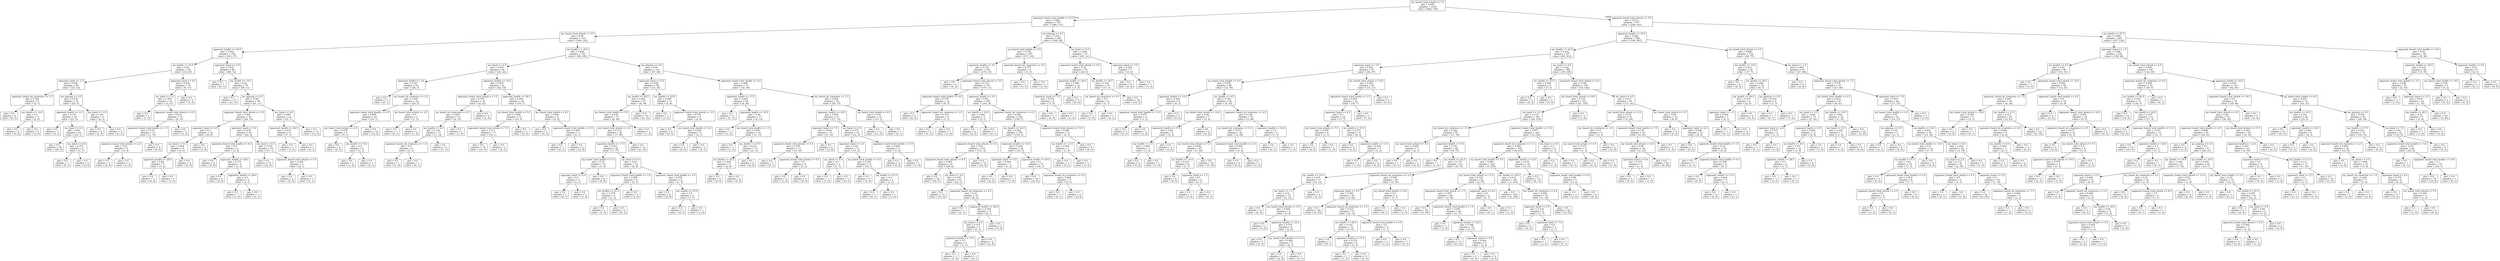 digraph Tree {
node [shape=box] ;
0 [label="my_board_total_attack <= 3.5\ngini = 0.495\nsamples = 1434\nvalue = [642, 792]"] ;
1 [label="opponent_board_total_health <= 6.5\ngini = 0.426\nsamples = 557\nvalue = [386, 171]"] ;
0 -> 1 [labeldistance=2.5, labelangle=45, headlabel="True"] ;
2 [label="my_board_total_attack <= 0.5\ngini = 0.49\nsamples = 333\nvalue = [190, 143]"] ;
1 -> 2 ;
3 [label="opponent_health <= 20.5\ngini = 0.392\nsamples = 138\nvalue = [101, 37]"] ;
2 -> 3 ;
4 [label="my_health <= 23.5\ngini = 0.49\nsamples = 58\nvalue = [33, 25]"] ;
3 -> 4 ;
5 [label="opponent_hand <= 1.5\ngini = 0.426\nsamples = 39\nvalue = [27, 12]"] ;
4 -> 5 ;
6 [label="opponent_board_nb_creatures <= 1.5\ngini = 0.346\nsamples = 9\nvalue = [2, 7]"] ;
5 -> 6 ;
7 [label="gini = 0.0\nsamples = 5\nvalue = [0, 5]"] ;
6 -> 7 ;
8 [label="my_health <= 14.0\ngini = 0.5\nsamples = 4\nvalue = [2, 2]"] ;
6 -> 8 ;
9 [label="gini = 0.0\nsamples = 2\nvalue = [0, 2]"] ;
8 -> 9 ;
10 [label="gini = 0.0\nsamples = 2\nvalue = [2, 0]"] ;
8 -> 10 ;
11 [label="me_playing <= 0.5\ngini = 0.278\nsamples = 30\nvalue = [25, 5]"] ;
5 -> 11 ;
12 [label="opponent_health <= 2.5\ngini = 0.147\nsamples = 25\nvalue = [23, 2]"] ;
11 -> 12 ;
13 [label="gini = 0.0\nsamples = 1\nvalue = [0, 1]"] ;
12 -> 13 ;
14 [label="my_hand <= 4.5\ngini = 0.08\nsamples = 24\nvalue = [23, 1]"] ;
12 -> 14 ;
15 [label="gini = 0.0\nsamples = 20\nvalue = [20, 0]"] ;
14 -> 15 ;
16 [label="my_hand <= 6.0\ngini = 0.375\nsamples = 4\nvalue = [3, 1]"] ;
14 -> 16 ;
17 [label="gini = 0.0\nsamples = 1\nvalue = [0, 1]"] ;
16 -> 17 ;
18 [label="gini = 0.0\nsamples = 3\nvalue = [3, 0]"] ;
16 -> 18 ;
19 [label="my_hand <= 3.5\ngini = 0.48\nsamples = 5\nvalue = [2, 3]"] ;
11 -> 19 ;
20 [label="gini = 0.0\nsamples = 2\nvalue = [2, 0]"] ;
19 -> 20 ;
21 [label="gini = 0.0\nsamples = 3\nvalue = [0, 3]"] ;
19 -> 21 ;
22 [label="opponent_hand <= 6.5\ngini = 0.432\nsamples = 19\nvalue = [6, 13]"] ;
4 -> 22 ;
23 [label="my_hand <= 1.0\ngini = 0.305\nsamples = 16\nvalue = [3, 13]"] ;
22 -> 23 ;
24 [label="gini = 0.0\nsamples = 1\nvalue = [1, 0]"] ;
23 -> 24 ;
25 [label="opponent_board_total_attack <= 8.5\ngini = 0.231\nsamples = 15\nvalue = [2, 13]"] ;
23 -> 25 ;
26 [label="opponent_board_total_health <= 1.5\ngini = 0.133\nsamples = 14\nvalue = [1, 13]"] ;
25 -> 26 ;
27 [label="opponent_board_total_attack <= 2.5\ngini = 0.32\nsamples = 5\nvalue = [1, 4]"] ;
26 -> 27 ;
28 [label="gini = 0.0\nsamples = 4\nvalue = [0, 4]"] ;
27 -> 28 ;
29 [label="gini = 0.0\nsamples = 1\nvalue = [1, 0]"] ;
27 -> 29 ;
30 [label="gini = 0.0\nsamples = 9\nvalue = [0, 9]"] ;
26 -> 30 ;
31 [label="gini = 0.0\nsamples = 1\nvalue = [1, 0]"] ;
25 -> 31 ;
32 [label="gini = 0.0\nsamples = 3\nvalue = [3, 0]"] ;
22 -> 32 ;
33 [label="opponent_hand <= 0.5\ngini = 0.255\nsamples = 80\nvalue = [68, 12]"] ;
3 -> 33 ;
34 [label="gini = 0.0\nsamples = 1\nvalue = [0, 1]"] ;
33 -> 34 ;
35 [label="my_health <= 14.5\ngini = 0.24\nsamples = 79\nvalue = [68, 11]"] ;
33 -> 35 ;
36 [label="gini = 0.0\nsamples = 21\nvalue = [21, 0]"] ;
35 -> 36 ;
37 [label="me_playing <= 0.5\ngini = 0.307\nsamples = 58\nvalue = [47, 11]"] ;
35 -> 37 ;
38 [label="opponent_board_total_attack <= 3.5\ngini = 0.401\nsamples = 36\nvalue = [26, 10]"] ;
37 -> 38 ;
39 [label="opponent_hand <= 6.5\ngini = 0.5\nsamples = 12\nvalue = [6, 6]"] ;
38 -> 39 ;
40 [label="my_hand <= 5.5\ngini = 0.444\nsamples = 9\nvalue = [3, 6]"] ;
39 -> 40 ;
41 [label="opponent_health <= 26.0\ngini = 0.48\nsamples = 5\nvalue = [3, 2]"] ;
40 -> 41 ;
42 [label="gini = 0.0\nsamples = 2\nvalue = [0, 2]"] ;
41 -> 42 ;
43 [label="gini = 0.0\nsamples = 3\nvalue = [3, 0]"] ;
41 -> 43 ;
44 [label="gini = 0.0\nsamples = 4\nvalue = [0, 4]"] ;
40 -> 44 ;
45 [label="gini = 0.0\nsamples = 3\nvalue = [3, 0]"] ;
39 -> 45 ;
46 [label="opponent_hand <= 3.0\ngini = 0.278\nsamples = 24\nvalue = [20, 4]"] ;
38 -> 46 ;
47 [label="opponent_board_total_health <= 4.0\ngini = 0.5\nsamples = 6\nvalue = [3, 3]"] ;
46 -> 47 ;
48 [label="gini = 0.0\nsamples = 2\nvalue = [2, 0]"] ;
47 -> 48 ;
49 [label="opponent_health <= 26.5\ngini = 0.375\nsamples = 4\nvalue = [1, 3]"] ;
47 -> 49 ;
50 [label="gini = 0.0\nsamples = 2\nvalue = [0, 2]"] ;
49 -> 50 ;
51 [label="opponent_health <= 28.0\ngini = 0.5\nsamples = 2\nvalue = [1, 1]"] ;
49 -> 51 ;
52 [label="gini = 0.0\nsamples = 1\nvalue = [1, 0]"] ;
51 -> 52 ;
53 [label="gini = 0.0\nsamples = 1\nvalue = [0, 1]"] ;
51 -> 53 ;
54 [label="my_hand <= 6.5\ngini = 0.105\nsamples = 18\nvalue = [17, 1]"] ;
46 -> 54 ;
55 [label="gini = 0.0\nsamples = 15\nvalue = [15, 0]"] ;
54 -> 55 ;
56 [label="opponent_board_total_attack <= 6.5\ngini = 0.444\nsamples = 3\nvalue = [2, 1]"] ;
54 -> 56 ;
57 [label="gini = 0.0\nsamples = 2\nvalue = [2, 0]"] ;
56 -> 57 ;
58 [label="gini = 0.0\nsamples = 1\nvalue = [0, 1]"] ;
56 -> 58 ;
59 [label="my_hand <= 4.5\ngini = 0.087\nsamples = 22\nvalue = [21, 1]"] ;
37 -> 59 ;
60 [label="opponent_health <= 28.5\ngini = 0.219\nsamples = 8\nvalue = [7, 1]"] ;
59 -> 60 ;
61 [label="gini = 0.0\nsamples = 7\nvalue = [7, 0]"] ;
60 -> 61 ;
62 [label="gini = 0.0\nsamples = 1\nvalue = [0, 1]"] ;
60 -> 62 ;
63 [label="gini = 0.0\nsamples = 14\nvalue = [14, 0]"] ;
59 -> 63 ;
64 [label="my_health <= 18.5\ngini = 0.496\nsamples = 195\nvalue = [89, 106]"] ;
2 -> 64 ;
65 [label="my_hand <= 2.5\ngini = 0.451\nsamples = 64\nvalue = [42, 22]"] ;
64 -> 65 ;
66 [label="opponent_health <= 2.0\ngini = 0.227\nsamples = 23\nvalue = [20, 3]"] ;
65 -> 66 ;
67 [label="gini = 0.0\nsamples = 1\nvalue = [0, 1]"] ;
66 -> 67 ;
68 [label="my_board_nb_creatures <= 2.5\ngini = 0.165\nsamples = 22\nvalue = [20, 2]"] ;
66 -> 68 ;
69 [label="opponent_board_total_health <= 0.5\ngini = 0.095\nsamples = 20\nvalue = [19, 1]"] ;
68 -> 69 ;
70 [label="my_board_total_attack <= 2.5\ngini = 0.278\nsamples = 6\nvalue = [5, 1]"] ;
69 -> 70 ;
71 [label="gini = 0.0\nsamples = 4\nvalue = [4, 0]"] ;
70 -> 71 ;
72 [label="my_health <= 10.0\ngini = 0.5\nsamples = 2\nvalue = [1, 1]"] ;
70 -> 72 ;
73 [label="gini = 0.0\nsamples = 1\nvalue = [1, 0]"] ;
72 -> 73 ;
74 [label="gini = 0.0\nsamples = 1\nvalue = [0, 1]"] ;
72 -> 74 ;
75 [label="gini = 0.0\nsamples = 14\nvalue = [14, 0]"] ;
69 -> 75 ;
76 [label="my_board_total_attack <= 2.5\ngini = 0.5\nsamples = 2\nvalue = [1, 1]"] ;
68 -> 76 ;
77 [label="gini = 0.0\nsamples = 1\nvalue = [0, 1]"] ;
76 -> 77 ;
78 [label="gini = 0.0\nsamples = 1\nvalue = [1, 0]"] ;
76 -> 78 ;
79 [label="opponent_health <= 19.5\ngini = 0.497\nsamples = 41\nvalue = [22, 19]"] ;
65 -> 79 ;
80 [label="opponent_board_total_attack <= 5.5\ngini = 0.375\nsamples = 16\nvalue = [4, 12]"] ;
79 -> 80 ;
81 [label="my_board_nb_creatures <= 2.5\ngini = 0.245\nsamples = 14\nvalue = [2, 12]"] ;
80 -> 81 ;
82 [label="my_health <= 8.0\ngini = 0.142\nsamples = 13\nvalue = [1, 12]"] ;
81 -> 82 ;
83 [label="opponent_board_nb_creatures <= 1.0\ngini = 0.5\nsamples = 2\nvalue = [1, 1]"] ;
82 -> 83 ;
84 [label="gini = 0.0\nsamples = 1\nvalue = [1, 0]"] ;
83 -> 84 ;
85 [label="gini = 0.0\nsamples = 1\nvalue = [0, 1]"] ;
83 -> 85 ;
86 [label="gini = 0.0\nsamples = 11\nvalue = [0, 11]"] ;
82 -> 86 ;
87 [label="gini = 0.0\nsamples = 1\nvalue = [1, 0]"] ;
81 -> 87 ;
88 [label="gini = 0.0\nsamples = 2\nvalue = [2, 0]"] ;
80 -> 88 ;
89 [label="opponent_health <= 28.5\ngini = 0.403\nsamples = 25\nvalue = [18, 7]"] ;
79 -> 89 ;
90 [label="my_board_total_health <= 5.5\ngini = 0.266\nsamples = 19\nvalue = [16, 3]"] ;
89 -> 90 ;
91 [label="opponent_board_total_attack <= 7.5\ngini = 0.111\nsamples = 17\nvalue = [16, 1]"] ;
90 -> 91 ;
92 [label="gini = 0.0\nsamples = 16\nvalue = [16, 0]"] ;
91 -> 92 ;
93 [label="gini = 0.0\nsamples = 1\nvalue = [0, 1]"] ;
91 -> 93 ;
94 [label="gini = 0.0\nsamples = 2\nvalue = [0, 2]"] ;
90 -> 94 ;
95 [label="my_board_total_health <= 2.5\ngini = 0.444\nsamples = 6\nvalue = [2, 4]"] ;
89 -> 95 ;
96 [label="gini = 0.0\nsamples = 3\nvalue = [0, 3]"] ;
95 -> 96 ;
97 [label="opponent_board_total_health <= 0.5\ngini = 0.444\nsamples = 3\nvalue = [2, 1]"] ;
95 -> 97 ;
98 [label="gini = 0.0\nsamples = 1\nvalue = [0, 1]"] ;
97 -> 98 ;
99 [label="gini = 0.0\nsamples = 2\nvalue = [2, 0]"] ;
97 -> 99 ;
100 [label="me_playing <= 0.5\ngini = 0.46\nsamples = 131\nvalue = [47, 84]"] ;
64 -> 100 ;
101 [label="opponent_hand <= 5.5\ngini = 0.348\nsamples = 58\nvalue = [13, 45]"] ;
100 -> 101 ;
102 [label="my_health <= 28.5\ngini = 0.282\nsamples = 47\nvalue = [8, 39]"] ;
101 -> 102 ;
103 [label="my_board_total_health <= 5.5\ngini = 0.339\nsamples = 37\nvalue = [8, 29]"] ;
102 -> 103 ;
104 [label="my_board_total_attack <= 2.5\ngini = 0.313\nsamples = 36\nvalue = [7, 29]"] ;
103 -> 104 ;
105 [label="opponent_health <= 17.5\ngini = 0.413\nsamples = 24\nvalue = [7, 17]"] ;
104 -> 105 ;
106 [label="my_board_total_health <= 1.5\ngini = 0.18\nsamples = 10\nvalue = [1, 9]"] ;
105 -> 106 ;
107 [label="opponent_hand <= 3.0\ngini = 0.5\nsamples = 2\nvalue = [1, 1]"] ;
106 -> 107 ;
108 [label="gini = 0.0\nsamples = 1\nvalue = [0, 1]"] ;
107 -> 108 ;
109 [label="gini = 0.0\nsamples = 1\nvalue = [1, 0]"] ;
107 -> 109 ;
110 [label="gini = 0.0\nsamples = 8\nvalue = [0, 8]"] ;
106 -> 110 ;
111 [label="my_hand <= 4.5\ngini = 0.49\nsamples = 14\nvalue = [6, 8]"] ;
105 -> 111 ;
112 [label="opponent_board_total_health <= 1.0\ngini = 0.469\nsamples = 8\nvalue = [5, 3]"] ;
111 -> 112 ;
113 [label="my_health <= 21.0\ngini = 0.375\nsamples = 4\nvalue = [1, 3]"] ;
112 -> 113 ;
114 [label="gini = 0.0\nsamples = 1\nvalue = [1, 0]"] ;
113 -> 114 ;
115 [label="gini = 0.0\nsamples = 3\nvalue = [0, 3]"] ;
113 -> 115 ;
116 [label="gini = 0.0\nsamples = 4\nvalue = [4, 0]"] ;
112 -> 116 ;
117 [label="opponent_board_total_health <= 3.5\ngini = 0.278\nsamples = 6\nvalue = [1, 5]"] ;
111 -> 117 ;
118 [label="gini = 0.0\nsamples = 4\nvalue = [0, 4]"] ;
117 -> 118 ;
119 [label="my_health <= 27.0\ngini = 0.5\nsamples = 2\nvalue = [1, 1]"] ;
117 -> 119 ;
120 [label="gini = 0.0\nsamples = 1\nvalue = [0, 1]"] ;
119 -> 120 ;
121 [label="gini = 0.0\nsamples = 1\nvalue = [1, 0]"] ;
119 -> 121 ;
122 [label="gini = 0.0\nsamples = 12\nvalue = [0, 12]"] ;
104 -> 122 ;
123 [label="gini = 0.0\nsamples = 1\nvalue = [1, 0]"] ;
103 -> 123 ;
124 [label="gini = 0.0\nsamples = 10\nvalue = [0, 10]"] ;
102 -> 124 ;
125 [label="my_health <= 25.0\ngini = 0.496\nsamples = 11\nvalue = [5, 6]"] ;
101 -> 125 ;
126 [label="gini = 0.0\nsamples = 3\nvalue = [3, 0]"] ;
125 -> 126 ;
127 [label="opponent_board_total_attack <= 3.5\ngini = 0.375\nsamples = 8\nvalue = [2, 6]"] ;
125 -> 127 ;
128 [label="gini = 0.0\nsamples = 5\nvalue = [0, 5]"] ;
127 -> 128 ;
129 [label="my_board_total_health <= 4.0\ngini = 0.444\nsamples = 3\nvalue = [2, 1]"] ;
127 -> 129 ;
130 [label="gini = 0.0\nsamples = 2\nvalue = [2, 0]"] ;
129 -> 130 ;
131 [label="gini = 0.0\nsamples = 1\nvalue = [0, 1]"] ;
129 -> 131 ;
132 [label="opponent_board_total_health <= 0.5\ngini = 0.498\nsamples = 73\nvalue = [34, 39]"] ;
100 -> 132 ;
133 [label="opponent_health <= 17.5\ngini = 0.245\nsamples = 28\nvalue = [4, 24]"] ;
132 -> 133 ;
134 [label="gini = 0.0\nsamples = 11\nvalue = [0, 11]"] ;
133 -> 134 ;
135 [label="opponent_health <= 18.5\ngini = 0.36\nsamples = 17\nvalue = [4, 13]"] ;
133 -> 135 ;
136 [label="gini = 0.0\nsamples = 1\nvalue = [1, 0]"] ;
135 -> 136 ;
137 [label="my_board_total_health <= 1.5\ngini = 0.305\nsamples = 16\nvalue = [3, 13]"] ;
135 -> 137 ;
138 [label="gini = 0.0\nsamples = 1\nvalue = [1, 0]"] ;
137 -> 138 ;
139 [label="my_health <= 27.5\ngini = 0.231\nsamples = 15\nvalue = [2, 13]"] ;
137 -> 139 ;
140 [label="my_health <= 25.5\ngini = 0.444\nsamples = 6\nvalue = [2, 4]"] ;
139 -> 140 ;
141 [label="gini = 0.0\nsamples = 4\nvalue = [0, 4]"] ;
140 -> 141 ;
142 [label="gini = 0.0\nsamples = 2\nvalue = [2, 0]"] ;
140 -> 142 ;
143 [label="gini = 0.0\nsamples = 9\nvalue = [0, 9]"] ;
139 -> 143 ;
144 [label="my_board_nb_creatures <= 1.5\ngini = 0.444\nsamples = 45\nvalue = [30, 15]"] ;
132 -> 144 ;
145 [label="opponent_health <= 22.5\ngini = 0.495\nsamples = 31\nvalue = [17, 14]"] ;
144 -> 145 ;
146 [label="opponent_hand <= 7.5\ngini = 0.444\nsamples = 15\nvalue = [5, 10]"] ;
145 -> 146 ;
147 [label="opponent_board_total_attack <= 5.5\ngini = 0.355\nsamples = 13\nvalue = [3, 10]"] ;
146 -> 147 ;
148 [label="gini = 0.0\nsamples = 7\nvalue = [0, 7]"] ;
147 -> 148 ;
149 [label="opponent_board_total_attack <= 6.5\ngini = 0.5\nsamples = 6\nvalue = [3, 3]"] ;
147 -> 149 ;
150 [label="gini = 0.0\nsamples = 3\nvalue = [3, 0]"] ;
149 -> 150 ;
151 [label="gini = 0.0\nsamples = 3\nvalue = [0, 3]"] ;
149 -> 151 ;
152 [label="gini = 0.0\nsamples = 2\nvalue = [2, 0]"] ;
146 -> 152 ;
153 [label="my_hand <= 6.5\ngini = 0.375\nsamples = 16\nvalue = [12, 4]"] ;
145 -> 153 ;
154 [label="opponent_hand <= 2.5\ngini = 0.26\nsamples = 13\nvalue = [11, 2]"] ;
153 -> 154 ;
155 [label="my_hand <= 4.0\ngini = 0.5\nsamples = 2\nvalue = [1, 1]"] ;
154 -> 155 ;
156 [label="gini = 0.0\nsamples = 1\nvalue = [1, 0]"] ;
155 -> 156 ;
157 [label="gini = 0.0\nsamples = 1\nvalue = [0, 1]"] ;
155 -> 157 ;
158 [label="my_board_total_health <= 4.5\ngini = 0.165\nsamples = 11\nvalue = [10, 1]"] ;
154 -> 158 ;
159 [label="gini = 0.0\nsamples = 9\nvalue = [9, 0]"] ;
158 -> 159 ;
160 [label="my_health <= 27.0\ngini = 0.5\nsamples = 2\nvalue = [1, 1]"] ;
158 -> 160 ;
161 [label="gini = 0.0\nsamples = 1\nvalue = [0, 1]"] ;
160 -> 161 ;
162 [label="gini = 0.0\nsamples = 1\nvalue = [1, 0]"] ;
160 -> 162 ;
163 [label="opponent_board_total_health <= 5.0\ngini = 0.444\nsamples = 3\nvalue = [1, 2]"] ;
153 -> 163 ;
164 [label="gini = 0.0\nsamples = 2\nvalue = [0, 2]"] ;
163 -> 164 ;
165 [label="gini = 0.0\nsamples = 1\nvalue = [1, 0]"] ;
163 -> 165 ;
166 [label="my_board_total_health <= 6.5\ngini = 0.133\nsamples = 14\nvalue = [13, 1]"] ;
144 -> 166 ;
167 [label="gini = 0.0\nsamples = 13\nvalue = [13, 0]"] ;
166 -> 167 ;
168 [label="gini = 0.0\nsamples = 1\nvalue = [0, 1]"] ;
166 -> 168 ;
169 [label="me_playing <= 0.5\ngini = 0.219\nsamples = 224\nvalue = [196, 28]"] ;
1 -> 169 ;
170 [label="my_board_total_health <= 5.5\ngini = 0.156\nsamples = 187\nvalue = [171, 16]"] ;
169 -> 170 ;
171 [label="opponent_health <= 4.5\ngini = 0.132\nsamples = 183\nvalue = [170, 13]"] ;
170 -> 171 ;
172 [label="gini = 0.0\nsamples = 2\nvalue = [0, 2]"] ;
171 -> 172 ;
173 [label="opponent_board_total_attack <= 5.5\ngini = 0.114\nsamples = 181\nvalue = [170, 11]"] ;
171 -> 173 ;
174 [label="opponent_board_total_health <= 9.0\ngini = 0.375\nsamples = 12\nvalue = [9, 3]"] ;
173 -> 174 ;
175 [label="gini = 0.0\nsamples = 8\nvalue = [8, 0]"] ;
174 -> 175 ;
176 [label="opponent_board_nb_creatures <= 3.5\ngini = 0.375\nsamples = 4\nvalue = [1, 3]"] ;
174 -> 176 ;
177 [label="gini = 0.0\nsamples = 3\nvalue = [0, 3]"] ;
176 -> 177 ;
178 [label="gini = 0.0\nsamples = 1\nvalue = [1, 0]"] ;
176 -> 178 ;
179 [label="opponent_health <= 5.5\ngini = 0.09\nsamples = 169\nvalue = [161, 8]"] ;
173 -> 179 ;
180 [label="my_health <= 19.5\ngini = 0.444\nsamples = 3\nvalue = [2, 1]"] ;
179 -> 180 ;
181 [label="gini = 0.0\nsamples = 2\nvalue = [2, 0]"] ;
180 -> 181 ;
182 [label="gini = 0.0\nsamples = 1\nvalue = [0, 1]"] ;
180 -> 182 ;
183 [label="opponent_board_nb_creatures <= 6.5\ngini = 0.081\nsamples = 166\nvalue = [159, 7]"] ;
179 -> 183 ;
184 [label="my_health <= 24.5\ngini = 0.062\nsamples = 155\nvalue = [150, 5]"] ;
183 -> 184 ;
185 [label="opponent_board_total_attack <= 9.5\ngini = 0.03\nsamples = 133\nvalue = [131, 2]"] ;
184 -> 185 ;
186 [label="opponent_board_total_attack <= 8.5\ngini = 0.063\nsamples = 61\nvalue = [59, 2]"] ;
185 -> 186 ;
187 [label="gini = 0.0\nsamples = 38\nvalue = [38, 0]"] ;
186 -> 187 ;
188 [label="my_hand <= 4.5\ngini = 0.159\nsamples = 23\nvalue = [21, 2]"] ;
186 -> 188 ;
189 [label="gini = 0.0\nsamples = 13\nvalue = [13, 0]"] ;
188 -> 189 ;
190 [label="opponent_board_nb_creatures <= 2.5\ngini = 0.32\nsamples = 10\nvalue = [8, 2]"] ;
188 -> 190 ;
191 [label="gini = 0.0\nsamples = 1\nvalue = [0, 1]"] ;
190 -> 191 ;
192 [label="opponent_health <= 24.5\ngini = 0.198\nsamples = 9\nvalue = [8, 1]"] ;
190 -> 192 ;
193 [label="my_hand <= 5.5\ngini = 0.375\nsamples = 4\nvalue = [3, 1]"] ;
192 -> 193 ;
194 [label="opponent_health <= 17.0\ngini = 0.5\nsamples = 2\nvalue = [1, 1]"] ;
193 -> 194 ;
195 [label="gini = 0.0\nsamples = 1\nvalue = [1, 0]"] ;
194 -> 195 ;
196 [label="gini = 0.0\nsamples = 1\nvalue = [0, 1]"] ;
194 -> 196 ;
197 [label="gini = 0.0\nsamples = 2\nvalue = [2, 0]"] ;
193 -> 197 ;
198 [label="gini = 0.0\nsamples = 5\nvalue = [5, 0]"] ;
192 -> 198 ;
199 [label="gini = 0.0\nsamples = 72\nvalue = [72, 0]"] ;
185 -> 199 ;
200 [label="opponent_health <= 14.5\ngini = 0.236\nsamples = 22\nvalue = [19, 3]"] ;
184 -> 200 ;
201 [label="opponent_hand <= 5.0\ngini = 0.444\nsamples = 3\nvalue = [1, 2]"] ;
200 -> 201 ;
202 [label="gini = 0.0\nsamples = 2\nvalue = [0, 2]"] ;
201 -> 202 ;
203 [label="gini = 0.0\nsamples = 1\nvalue = [1, 0]"] ;
201 -> 203 ;
204 [label="opponent_health <= 29.5\ngini = 0.1\nsamples = 19\nvalue = [18, 1]"] ;
200 -> 204 ;
205 [label="gini = 0.0\nsamples = 16\nvalue = [16, 0]"] ;
204 -> 205 ;
206 [label="opponent_board_nb_creatures <= 4.5\ngini = 0.444\nsamples = 3\nvalue = [2, 1]"] ;
204 -> 206 ;
207 [label="gini = 0.0\nsamples = 1\nvalue = [0, 1]"] ;
206 -> 207 ;
208 [label="gini = 0.0\nsamples = 2\nvalue = [2, 0]"] ;
206 -> 208 ;
209 [label="opponent_board_total_attack <= 15.5\ngini = 0.298\nsamples = 11\nvalue = [9, 2]"] ;
183 -> 209 ;
210 [label="my_health <= 13.5\ngini = 0.444\nsamples = 3\nvalue = [1, 2]"] ;
209 -> 210 ;
211 [label="gini = 0.0\nsamples = 2\nvalue = [0, 2]"] ;
210 -> 211 ;
212 [label="gini = 0.0\nsamples = 1\nvalue = [1, 0]"] ;
210 -> 212 ;
213 [label="gini = 0.0\nsamples = 8\nvalue = [8, 0]"] ;
209 -> 213 ;
214 [label="opponent_board_nb_creatures <= 4.5\ngini = 0.375\nsamples = 4\nvalue = [1, 3]"] ;
170 -> 214 ;
215 [label="gini = 0.0\nsamples = 3\nvalue = [0, 3]"] ;
214 -> 215 ;
216 [label="gini = 0.0\nsamples = 1\nvalue = [1, 0]"] ;
214 -> 216 ;
217 [label="my_hand <= 5.5\ngini = 0.438\nsamples = 37\nvalue = [25, 12]"] ;
169 -> 217 ;
218 [label="opponent_board_total_attack <= 8.5\ngini = 0.32\nsamples = 30\nvalue = [24, 6]"] ;
217 -> 218 ;
219 [label="opponent_health <= 20.5\ngini = 0.486\nsamples = 12\nvalue = [7, 5]"] ;
218 -> 219 ;
220 [label="opponent_hand <= 7.5\ngini = 0.278\nsamples = 6\nvalue = [1, 5]"] ;
219 -> 220 ;
221 [label="gini = 0.0\nsamples = 5\nvalue = [0, 5]"] ;
220 -> 221 ;
222 [label="gini = 0.0\nsamples = 1\nvalue = [1, 0]"] ;
220 -> 222 ;
223 [label="gini = 0.0\nsamples = 6\nvalue = [6, 0]"] ;
219 -> 223 ;
224 [label="my_health <= 10.5\ngini = 0.105\nsamples = 18\nvalue = [17, 1]"] ;
218 -> 224 ;
225 [label="my_board_nb_creatures <= 0.5\ngini = 0.5\nsamples = 2\nvalue = [1, 1]"] ;
224 -> 225 ;
226 [label="gini = 0.0\nsamples = 1\nvalue = [1, 0]"] ;
225 -> 226 ;
227 [label="gini = 0.0\nsamples = 1\nvalue = [0, 1]"] ;
225 -> 227 ;
228 [label="gini = 0.0\nsamples = 16\nvalue = [16, 0]"] ;
224 -> 228 ;
229 [label="opponent_hand <= 7.5\ngini = 0.245\nsamples = 7\nvalue = [1, 6]"] ;
217 -> 229 ;
230 [label="gini = 0.0\nsamples = 6\nvalue = [0, 6]"] ;
229 -> 230 ;
231 [label="gini = 0.0\nsamples = 1\nvalue = [1, 0]"] ;
229 -> 231 ;
232 [label="opponent_board_total_attack <= 5.5\ngini = 0.413\nsamples = 877\nvalue = [256, 621]"] ;
0 -> 232 [labeldistance=2.5, labelangle=-45, headlabel="False"] ;
233 [label="opponent_health <= 25.5\ngini = 0.299\nsamples = 596\nvalue = [109, 487]"] ;
232 -> 233 ;
234 [label="my_health <= 16.5\ngini = 0.235\nsamples = 477\nvalue = [65, 412]"] ;
233 -> 234 ;
235 [label="opponent_hand <= 3.5\ngini = 0.403\nsamples = 93\nvalue = [26, 67]"] ;
234 -> 235 ;
236 [label="my_board_total_health <= 4.5\ngini = 0.291\nsamples = 68\nvalue = [12, 56]"] ;
235 -> 236 ;
237 [label="opponent_health <= 15.5\ngini = 0.444\nsamples = 9\nvalue = [6, 3]"] ;
236 -> 237 ;
238 [label="opponent_board_total_health <= 11.5\ngini = 0.375\nsamples = 4\nvalue = [1, 3]"] ;
237 -> 238 ;
239 [label="gini = 0.0\nsamples = 3\nvalue = [0, 3]"] ;
238 -> 239 ;
240 [label="gini = 0.0\nsamples = 1\nvalue = [1, 0]"] ;
238 -> 240 ;
241 [label="gini = 0.0\nsamples = 5\nvalue = [5, 0]"] ;
237 -> 241 ;
242 [label="my_health <= 6.5\ngini = 0.183\nsamples = 59\nvalue = [6, 53]"] ;
236 -> 242 ;
243 [label="my_board_total_attack <= 10.0\ngini = 0.49\nsamples = 7\nvalue = [3, 4]"] ;
242 -> 243 ;
244 [label="opponent_health <= 17.0\ngini = 0.48\nsamples = 5\nvalue = [3, 2]"] ;
243 -> 244 ;
245 [label="my_health <= 3.5\ngini = 0.444\nsamples = 3\nvalue = [1, 2]"] ;
244 -> 245 ;
246 [label="gini = 0.0\nsamples = 2\nvalue = [0, 2]"] ;
245 -> 246 ;
247 [label="gini = 0.0\nsamples = 1\nvalue = [1, 0]"] ;
245 -> 247 ;
248 [label="gini = 0.0\nsamples = 2\nvalue = [2, 0]"] ;
244 -> 248 ;
249 [label="gini = 0.0\nsamples = 2\nvalue = [0, 2]"] ;
243 -> 249 ;
250 [label="opponent_board_nb_creatures <= 2.5\ngini = 0.109\nsamples = 52\nvalue = [3, 49]"] ;
242 -> 250 ;
251 [label="my_board_nb_creatures <= 5.5\ngini = 0.077\nsamples = 50\nvalue = [2, 48]"] ;
250 -> 251 ;
252 [label="my_board_total_attack <= 5.5\ngini = 0.042\nsamples = 47\nvalue = [1, 46]"] ;
251 -> 252 ;
253 [label="my_health <= 14.0\ngini = 0.219\nsamples = 8\nvalue = [1, 7]"] ;
252 -> 253 ;
254 [label="gini = 0.0\nsamples = 6\nvalue = [0, 6]"] ;
253 -> 254 ;
255 [label="opponent_hand <= 1.5\ngini = 0.5\nsamples = 2\nvalue = [1, 1]"] ;
253 -> 255 ;
256 [label="gini = 0.0\nsamples = 1\nvalue = [1, 0]"] ;
255 -> 256 ;
257 [label="gini = 0.0\nsamples = 1\nvalue = [0, 1]"] ;
255 -> 257 ;
258 [label="gini = 0.0\nsamples = 39\nvalue = [0, 39]"] ;
252 -> 258 ;
259 [label="opponent_board_total_health <= 2.5\ngini = 0.444\nsamples = 3\nvalue = [1, 2]"] ;
251 -> 259 ;
260 [label="gini = 0.0\nsamples = 2\nvalue = [0, 2]"] ;
259 -> 260 ;
261 [label="gini = 0.0\nsamples = 1\nvalue = [1, 0]"] ;
259 -> 261 ;
262 [label="opponent_health <= 16.0\ngini = 0.5\nsamples = 2\nvalue = [1, 1]"] ;
250 -> 262 ;
263 [label="gini = 0.0\nsamples = 1\nvalue = [0, 1]"] ;
262 -> 263 ;
264 [label="gini = 0.0\nsamples = 1\nvalue = [1, 0]"] ;
262 -> 264 ;
265 [label="my_board_total_attack <= 10.5\ngini = 0.493\nsamples = 25\nvalue = [14, 11]"] ;
235 -> 265 ;
266 [label="opponent_board_total_health <= 1.5\ngini = 0.444\nsamples = 21\nvalue = [14, 7]"] ;
265 -> 266 ;
267 [label="opponent_hand <= 4.5\ngini = 0.5\nsamples = 14\nvalue = [7, 7]"] ;
266 -> 267 ;
268 [label="my_board_total_attack <= 7.5\ngini = 0.278\nsamples = 6\nvalue = [1, 5]"] ;
267 -> 268 ;
269 [label="gini = 0.0\nsamples = 5\nvalue = [0, 5]"] ;
268 -> 269 ;
270 [label="gini = 0.0\nsamples = 1\nvalue = [1, 0]"] ;
268 -> 270 ;
271 [label="my_health <= 15.5\ngini = 0.375\nsamples = 8\nvalue = [6, 2]"] ;
267 -> 271 ;
272 [label="gini = 0.0\nsamples = 5\nvalue = [5, 0]"] ;
271 -> 272 ;
273 [label="opponent_health <= 11.0\ngini = 0.444\nsamples = 3\nvalue = [1, 2]"] ;
271 -> 273 ;
274 [label="gini = 0.0\nsamples = 1\nvalue = [1, 0]"] ;
273 -> 274 ;
275 [label="gini = 0.0\nsamples = 2\nvalue = [0, 2]"] ;
273 -> 275 ;
276 [label="gini = 0.0\nsamples = 7\nvalue = [7, 0]"] ;
266 -> 276 ;
277 [label="gini = 0.0\nsamples = 4\nvalue = [0, 4]"] ;
265 -> 277 ;
278 [label="my_hand <= 0.5\ngini = 0.182\nsamples = 384\nvalue = [39, 345]"] ;
234 -> 278 ;
279 [label="my_health <= 23.5\ngini = 0.469\nsamples = 8\nvalue = [5, 3]"] ;
278 -> 279 ;
280 [label="gini = 0.0\nsamples = 3\nvalue = [0, 3]"] ;
279 -> 280 ;
281 [label="gini = 0.0\nsamples = 5\nvalue = [5, 0]"] ;
279 -> 281 ;
282 [label="opponent_board_total_attack <= 4.5\ngini = 0.164\nsamples = 376\nvalue = [34, 342]"] ;
278 -> 282 ;
283 [label="my_board_total_attack <= 19.5\ngini = 0.119\nsamples = 331\nvalue = [21, 310]"] ;
282 -> 283 ;
284 [label="my_hand <= 2.5\ngini = 0.114\nsamples = 330\nvalue = [20, 310]"] ;
283 -> 284 ;
285 [label="my_board_nb_creatures <= 1.5\ngini = 0.221\nsamples = 87\nvalue = [11, 76]"] ;
284 -> 285 ;
286 [label="my_board_total_attack <= 5.0\ngini = 0.444\nsamples = 3\nvalue = [2, 1]"] ;
285 -> 286 ;
287 [label="gini = 0.0\nsamples = 1\nvalue = [0, 1]"] ;
286 -> 287 ;
288 [label="gini = 0.0\nsamples = 2\nvalue = [2, 0]"] ;
286 -> 288 ;
289 [label="opponent_health <= 5.0\ngini = 0.191\nsamples = 84\nvalue = [9, 75]"] ;
285 -> 289 ;
290 [label="gini = 0.0\nsamples = 1\nvalue = [1, 0]"] ;
289 -> 290 ;
291 [label="my_health <= 22.5\ngini = 0.174\nsamples = 83\nvalue = [8, 75]"] ;
289 -> 291 ;
292 [label="my_health <= 21.5\ngini = 0.415\nsamples = 17\nvalue = [5, 12]"] ;
291 -> 292 ;
293 [label="my_hand <= 1.5\ngini = 0.32\nsamples = 15\nvalue = [3, 12]"] ;
292 -> 293 ;
294 [label="gini = 0.0\nsamples = 6\nvalue = [0, 6]"] ;
293 -> 294 ;
295 [label="my_board_total_attack <= 5.5\ngini = 0.444\nsamples = 9\nvalue = [3, 6]"] ;
293 -> 295 ;
296 [label="gini = 0.0\nsamples = 1\nvalue = [1, 0]"] ;
295 -> 296 ;
297 [label="opponent_health <= 22.5\ngini = 0.375\nsamples = 8\nvalue = [2, 6]"] ;
295 -> 297 ;
298 [label="gini = 0.0\nsamples = 5\nvalue = [0, 5]"] ;
297 -> 298 ;
299 [label="my_board_total_health <= 11.5\ngini = 0.444\nsamples = 3\nvalue = [2, 1]"] ;
297 -> 299 ;
300 [label="gini = 0.0\nsamples = 2\nvalue = [2, 0]"] ;
299 -> 300 ;
301 [label="gini = 0.0\nsamples = 1\nvalue = [0, 1]"] ;
299 -> 301 ;
302 [label="gini = 0.0\nsamples = 2\nvalue = [2, 0]"] ;
292 -> 302 ;
303 [label="opponent_board_nb_creatures <= 2.5\ngini = 0.087\nsamples = 66\nvalue = [3, 63]"] ;
291 -> 303 ;
304 [label="opponent_hand <= 5.5\ngini = 0.061\nsamples = 64\nvalue = [2, 62]"] ;
303 -> 304 ;
305 [label="gini = 0.0\nsamples = 49\nvalue = [0, 49]"] ;
304 -> 305 ;
306 [label="opponent_board_nb_creatures <= 1.5\ngini = 0.231\nsamples = 15\nvalue = [2, 13]"] ;
304 -> 306 ;
307 [label="my_health <= 29.0\ngini = 0.142\nsamples = 13\nvalue = [1, 12]"] ;
306 -> 307 ;
308 [label="gini = 0.0\nsamples = 7\nvalue = [0, 7]"] ;
307 -> 308 ;
309 [label="opponent_health <= 17.5\ngini = 0.278\nsamples = 6\nvalue = [1, 5]"] ;
307 -> 309 ;
310 [label="gini = 0.0\nsamples = 1\nvalue = [1, 0]"] ;
309 -> 310 ;
311 [label="gini = 0.0\nsamples = 5\nvalue = [0, 5]"] ;
309 -> 311 ;
312 [label="opponent_board_total_health <= 5.5\ngini = 0.5\nsamples = 2\nvalue = [1, 1]"] ;
306 -> 312 ;
313 [label="gini = 0.0\nsamples = 1\nvalue = [1, 0]"] ;
312 -> 313 ;
314 [label="gini = 0.0\nsamples = 1\nvalue = [0, 1]"] ;
312 -> 314 ;
315 [label="my_board_total_health <= 8.0\ngini = 0.5\nsamples = 2\nvalue = [1, 1]"] ;
303 -> 315 ;
316 [label="gini = 0.0\nsamples = 1\nvalue = [0, 1]"] ;
315 -> 316 ;
317 [label="gini = 0.0\nsamples = 1\nvalue = [1, 0]"] ;
315 -> 317 ;
318 [label="opponent_board_total_health <= 11.0\ngini = 0.071\nsamples = 243\nvalue = [9, 234]"] ;
284 -> 318 ;
319 [label="opponent_board_nb_creatures <= 1.5\ngini = 0.064\nsamples = 241\nvalue = [8, 233]"] ;
318 -> 319 ;
320 [label="my_board_total_health <= 5.5\ngini = 0.044\nsamples = 223\nvalue = [5, 218]"] ;
319 -> 320 ;
321 [label="my_board_total_attack <= 11.5\ngini = 0.123\nsamples = 61\nvalue = [4, 57]"] ;
320 -> 321 ;
322 [label="opponent_board_total_attack <= 1.5\ngini = 0.097\nsamples = 59\nvalue = [3, 56]"] ;
321 -> 322 ;
323 [label="gini = 0.0\nsamples = 39\nvalue = [0, 39]"] ;
322 -> 323 ;
324 [label="opponent_board_total_health <= 1.5\ngini = 0.255\nsamples = 20\nvalue = [3, 17]"] ;
322 -> 324 ;
325 [label="gini = 0.0\nsamples = 1\nvalue = [1, 0]"] ;
324 -> 325 ;
326 [label="opponent_health <= 22.5\ngini = 0.188\nsamples = 19\nvalue = [2, 17]"] ;
324 -> 326 ;
327 [label="gini = 0.0\nsamples = 13\nvalue = [0, 13]"] ;
326 -> 327 ;
328 [label="opponent_hand <= 4.5\ngini = 0.444\nsamples = 6\nvalue = [2, 4]"] ;
326 -> 328 ;
329 [label="gini = 0.0\nsamples = 4\nvalue = [0, 4]"] ;
328 -> 329 ;
330 [label="gini = 0.0\nsamples = 2\nvalue = [2, 0]"] ;
328 -> 330 ;
331 [label="opponent_hand <= 6.0\ngini = 0.5\nsamples = 2\nvalue = [1, 1]"] ;
321 -> 331 ;
332 [label="gini = 0.0\nsamples = 1\nvalue = [0, 1]"] ;
331 -> 332 ;
333 [label="gini = 0.0\nsamples = 1\nvalue = [1, 0]"] ;
331 -> 333 ;
334 [label="my_health <= 29.5\ngini = 0.012\nsamples = 162\nvalue = [1, 161]"] ;
320 -> 334 ;
335 [label="gini = 0.0\nsamples = 129\nvalue = [0, 129]"] ;
334 -> 335 ;
336 [label="my_board_nb_creatures <= 2.5\ngini = 0.059\nsamples = 33\nvalue = [1, 32]"] ;
334 -> 336 ;
337 [label="opponent_hand <= 5.5\ngini = 0.219\nsamples = 8\nvalue = [1, 7]"] ;
336 -> 337 ;
338 [label="gini = 0.0\nsamples = 6\nvalue = [0, 6]"] ;
337 -> 338 ;
339 [label="opponent_hand <= 7.0\ngini = 0.5\nsamples = 2\nvalue = [1, 1]"] ;
337 -> 339 ;
340 [label="gini = 0.0\nsamples = 1\nvalue = [1, 0]"] ;
339 -> 340 ;
341 [label="gini = 0.0\nsamples = 1\nvalue = [0, 1]"] ;
339 -> 341 ;
342 [label="gini = 0.0\nsamples = 25\nvalue = [0, 25]"] ;
336 -> 342 ;
343 [label="opponent_health <= 23.5\ngini = 0.278\nsamples = 18\nvalue = [3, 15]"] ;
319 -> 343 ;
344 [label="gini = 0.0\nsamples = 13\nvalue = [0, 13]"] ;
343 -> 344 ;
345 [label="opponent_board_total_health <= 4.5\ngini = 0.48\nsamples = 5\nvalue = [3, 2]"] ;
343 -> 345 ;
346 [label="gini = 0.0\nsamples = 3\nvalue = [3, 0]"] ;
345 -> 346 ;
347 [label="gini = 0.0\nsamples = 2\nvalue = [0, 2]"] ;
345 -> 347 ;
348 [label="my_hand <= 6.0\ngini = 0.5\nsamples = 2\nvalue = [1, 1]"] ;
318 -> 348 ;
349 [label="gini = 0.0\nsamples = 1\nvalue = [1, 0]"] ;
348 -> 349 ;
350 [label="gini = 0.0\nsamples = 1\nvalue = [0, 1]"] ;
348 -> 350 ;
351 [label="gini = 0.0\nsamples = 1\nvalue = [1, 0]"] ;
283 -> 351 ;
352 [label="my_hand <= 4.5\ngini = 0.411\nsamples = 45\nvalue = [13, 32]"] ;
282 -> 352 ;
353 [label="my_board_total_attack <= 5.5\ngini = 0.271\nsamples = 31\nvalue = [5, 26]"] ;
352 -> 353 ;
354 [label="my_board_nb_creatures <= 3.0\ngini = 0.5\nsamples = 6\nvalue = [3, 3]"] ;
353 -> 354 ;
355 [label="my_board_total_attack <= 4.5\ngini = 0.375\nsamples = 4\nvalue = [1, 3]"] ;
354 -> 355 ;
356 [label="gini = 0.0\nsamples = 3\nvalue = [0, 3]"] ;
355 -> 356 ;
357 [label="gini = 0.0\nsamples = 1\nvalue = [1, 0]"] ;
355 -> 357 ;
358 [label="gini = 0.0\nsamples = 2\nvalue = [2, 0]"] ;
354 -> 358 ;
359 [label="opponent_board_total_health <= 7.5\ngini = 0.147\nsamples = 25\nvalue = [2, 23]"] ;
353 -> 359 ;
360 [label="my_board_total_attack <= 6.5\ngini = 0.08\nsamples = 24\nvalue = [1, 23]"] ;
359 -> 360 ;
361 [label="opponent_hand <= 6.0\ngini = 0.375\nsamples = 4\nvalue = [1, 3]"] ;
360 -> 361 ;
362 [label="gini = 0.0\nsamples = 3\nvalue = [0, 3]"] ;
361 -> 362 ;
363 [label="gini = 0.0\nsamples = 1\nvalue = [1, 0]"] ;
361 -> 363 ;
364 [label="gini = 0.0\nsamples = 20\nvalue = [0, 20]"] ;
360 -> 364 ;
365 [label="gini = 0.0\nsamples = 1\nvalue = [1, 0]"] ;
359 -> 365 ;
366 [label="my_board_total_attack <= 5.5\ngini = 0.49\nsamples = 14\nvalue = [8, 6]"] ;
352 -> 366 ;
367 [label="gini = 0.0\nsamples = 2\nvalue = [0, 2]"] ;
366 -> 367 ;
368 [label="opponent_hand <= 2.0\ngini = 0.444\nsamples = 12\nvalue = [8, 4]"] ;
366 -> 368 ;
369 [label="gini = 0.0\nsamples = 2\nvalue = [0, 2]"] ;
368 -> 369 ;
370 [label="opponent_board_total_health <= 3.5\ngini = 0.32\nsamples = 10\nvalue = [8, 2]"] ;
368 -> 370 ;
371 [label="gini = 0.0\nsamples = 1\nvalue = [0, 1]"] ;
370 -> 371 ;
372 [label="opponent_board_total_health <= 6.5\ngini = 0.198\nsamples = 9\nvalue = [8, 1]"] ;
370 -> 372 ;
373 [label="gini = 0.0\nsamples = 6\nvalue = [6, 0]"] ;
372 -> 373 ;
374 [label="opponent_health <= 11.0\ngini = 0.444\nsamples = 3\nvalue = [2, 1]"] ;
372 -> 374 ;
375 [label="gini = 0.0\nsamples = 2\nvalue = [2, 0]"] ;
374 -> 375 ;
376 [label="gini = 0.0\nsamples = 1\nvalue = [0, 1]"] ;
374 -> 376 ;
377 [label="my_board_total_attack <= 4.5\ngini = 0.466\nsamples = 119\nvalue = [44, 75]"] ;
233 -> 377 ;
378 [label="my_health <= 19.5\ngini = 0.413\nsamples = 24\nvalue = [17, 7]"] ;
377 -> 378 ;
379 [label="gini = 0.0\nsamples = 8\nvalue = [8, 0]"] ;
378 -> 379 ;
380 [label="my_health <= 26.5\ngini = 0.492\nsamples = 16\nvalue = [9, 7]"] ;
378 -> 380 ;
381 [label="my_health <= 20.5\ngini = 0.375\nsamples = 8\nvalue = [2, 6]"] ;
380 -> 381 ;
382 [label="opponent_hand <= 1.5\ngini = 0.444\nsamples = 3\nvalue = [2, 1]"] ;
381 -> 382 ;
383 [label="gini = 0.0\nsamples = 1\nvalue = [0, 1]"] ;
382 -> 383 ;
384 [label="gini = 0.0\nsamples = 2\nvalue = [2, 0]"] ;
382 -> 384 ;
385 [label="gini = 0.0\nsamples = 5\nvalue = [0, 5]"] ;
381 -> 385 ;
386 [label="me_playing <= 0.5\ngini = 0.219\nsamples = 8\nvalue = [7, 1]"] ;
380 -> 386 ;
387 [label="gini = 0.0\nsamples = 1\nvalue = [0, 1]"] ;
386 -> 387 ;
388 [label="gini = 0.0\nsamples = 7\nvalue = [7, 0]"] ;
386 -> 388 ;
389 [label="my_hand <= 1.5\ngini = 0.407\nsamples = 95\nvalue = [27, 68]"] ;
377 -> 389 ;
390 [label="gini = 0.0\nsamples = 4\nvalue = [4, 0]"] ;
389 -> 390 ;
391 [label="opponent_board_total_attack <= 1.5\ngini = 0.378\nsamples = 91\nvalue = [23, 68]"] ;
389 -> 391 ;
392 [label="my_board_total_health <= 6.5\ngini = 0.223\nsamples = 47\nvalue = [6, 41]"] ;
391 -> 392 ;
393 [label="my_hand <= 3.5\ngini = 0.444\nsamples = 15\nvalue = [5, 10]"] ;
392 -> 393 ;
394 [label="opponent_hand <= 2.0\ngini = 0.375\nsamples = 4\nvalue = [3, 1]"] ;
393 -> 394 ;
395 [label="gini = 0.0\nsamples = 1\nvalue = [0, 1]"] ;
394 -> 395 ;
396 [label="gini = 0.0\nsamples = 3\nvalue = [3, 0]"] ;
394 -> 396 ;
397 [label="opponent_hand <= 6.5\ngini = 0.298\nsamples = 11\nvalue = [2, 9]"] ;
393 -> 397 ;
398 [label="my_health <= 8.5\ngini = 0.18\nsamples = 10\nvalue = [1, 9]"] ;
397 -> 398 ;
399 [label="opponent_health <= 28.5\ngini = 0.5\nsamples = 2\nvalue = [1, 1]"] ;
398 -> 399 ;
400 [label="gini = 0.0\nsamples = 1\nvalue = [1, 0]"] ;
399 -> 400 ;
401 [label="gini = 0.0\nsamples = 1\nvalue = [0, 1]"] ;
399 -> 401 ;
402 [label="gini = 0.0\nsamples = 8\nvalue = [0, 8]"] ;
398 -> 402 ;
403 [label="gini = 0.0\nsamples = 1\nvalue = [1, 0]"] ;
397 -> 403 ;
404 [label="my_health <= 14.5\ngini = 0.061\nsamples = 32\nvalue = [1, 31]"] ;
392 -> 404 ;
405 [label="my_hand <= 3.5\ngini = 0.245\nsamples = 7\nvalue = [1, 6]"] ;
404 -> 405 ;
406 [label="gini = 0.0\nsamples = 1\nvalue = [1, 0]"] ;
405 -> 406 ;
407 [label="gini = 0.0\nsamples = 6\nvalue = [0, 6]"] ;
405 -> 407 ;
408 [label="gini = 0.0\nsamples = 25\nvalue = [0, 25]"] ;
404 -> 408 ;
409 [label="opponent_hand <= 7.0\ngini = 0.474\nsamples = 44\nvalue = [17, 27]"] ;
391 -> 409 ;
410 [label="my_board_total_health <= 4.5\ngini = 0.45\nsamples = 41\nvalue = [14, 27]"] ;
409 -> 410 ;
411 [label="me_playing <= 0.5\ngini = 0.32\nsamples = 5\nvalue = [4, 1]"] ;
410 -> 411 ;
412 [label="gini = 0.0\nsamples = 1\nvalue = [0, 1]"] ;
411 -> 412 ;
413 [label="gini = 0.0\nsamples = 4\nvalue = [4, 0]"] ;
411 -> 413 ;
414 [label="my_health <= 16.0\ngini = 0.401\nsamples = 36\nvalue = [10, 26]"] ;
410 -> 414 ;
415 [label="my_board_total_health <= 10.5\ngini = 0.5\nsamples = 14\nvalue = [7, 7]"] ;
414 -> 415 ;
416 [label="my_health <= 6.5\ngini = 0.42\nsamples = 10\nvalue = [7, 3]"] ;
415 -> 416 ;
417 [label="gini = 0.0\nsamples = 2\nvalue = [0, 2]"] ;
416 -> 417 ;
418 [label="opponent_board_total_health <= 2.5\ngini = 0.219\nsamples = 8\nvalue = [7, 1]"] ;
416 -> 418 ;
419 [label="opponent_board_total_attack <= 2.5\ngini = 0.5\nsamples = 2\nvalue = [1, 1]"] ;
418 -> 419 ;
420 [label="gini = 0.0\nsamples = 1\nvalue = [1, 0]"] ;
419 -> 420 ;
421 [label="gini = 0.0\nsamples = 1\nvalue = [0, 1]"] ;
419 -> 421 ;
422 [label="gini = 0.0\nsamples = 6\nvalue = [6, 0]"] ;
418 -> 422 ;
423 [label="gini = 0.0\nsamples = 4\nvalue = [0, 4]"] ;
415 -> 423 ;
424 [label="my_hand <= 8.0\ngini = 0.236\nsamples = 22\nvalue = [3, 19]"] ;
414 -> 424 ;
425 [label="my_hand <= 2.5\ngini = 0.172\nsamples = 21\nvalue = [2, 19]"] ;
424 -> 425 ;
426 [label="opponent_board_total_attack <= 4.5\ngini = 0.5\nsamples = 2\nvalue = [1, 1]"] ;
425 -> 426 ;
427 [label="gini = 0.0\nsamples = 1\nvalue = [0, 1]"] ;
426 -> 427 ;
428 [label="gini = 0.0\nsamples = 1\nvalue = [1, 0]"] ;
426 -> 428 ;
429 [label="opponent_hand <= 5.5\ngini = 0.1\nsamples = 19\nvalue = [1, 18]"] ;
425 -> 429 ;
430 [label="gini = 0.0\nsamples = 16\nvalue = [0, 16]"] ;
429 -> 430 ;
431 [label="opponent_board_nb_creatures <= 1.5\ngini = 0.444\nsamples = 3\nvalue = [1, 2]"] ;
429 -> 431 ;
432 [label="gini = 0.0\nsamples = 1\nvalue = [1, 0]"] ;
431 -> 432 ;
433 [label="gini = 0.0\nsamples = 2\nvalue = [0, 2]"] ;
431 -> 433 ;
434 [label="gini = 0.0\nsamples = 1\nvalue = [1, 0]"] ;
424 -> 434 ;
435 [label="gini = 0.0\nsamples = 3\nvalue = [3, 0]"] ;
409 -> 435 ;
436 [label="my_health <= 27.5\ngini = 0.499\nsamples = 281\nvalue = [147, 134]"] ;
232 -> 436 ;
437 [label="opponent_hand <= 1.5\ngini = 0.486\nsamples = 236\nvalue = [138, 98]"] ;
436 -> 437 ;
438 [label="my_health <= 4.5\ngini = 0.44\nsamples = 49\nvalue = [16, 33]"] ;
437 -> 438 ;
439 [label="gini = 0.0\nsamples = 3\nvalue = [3, 0]"] ;
438 -> 439 ;
440 [label="opponent_board_total_attack <= 10.5\ngini = 0.405\nsamples = 46\nvalue = [13, 33]"] ;
438 -> 440 ;
441 [label="opponent_board_nb_creatures <= 1.5\ngini = 0.245\nsamples = 28\nvalue = [4, 24]"] ;
440 -> 441 ;
442 [label="my_board_total_attack <= 14.0\ngini = 0.444\nsamples = 3\nvalue = [2, 1]"] ;
441 -> 442 ;
443 [label="gini = 0.0\nsamples = 2\nvalue = [2, 0]"] ;
442 -> 443 ;
444 [label="gini = 0.0\nsamples = 1\nvalue = [0, 1]"] ;
442 -> 444 ;
445 [label="my_health <= 11.5\ngini = 0.147\nsamples = 25\nvalue = [2, 23]"] ;
441 -> 445 ;
446 [label="opponent_board_nb_creatures <= 2.5\ngini = 0.444\nsamples = 6\nvalue = [2, 4]"] ;
445 -> 446 ;
447 [label="my_health <= 8.0\ngini = 0.444\nsamples = 3\nvalue = [2, 1]"] ;
446 -> 447 ;
448 [label="gini = 0.0\nsamples = 1\nvalue = [0, 1]"] ;
447 -> 448 ;
449 [label="gini = 0.0\nsamples = 2\nvalue = [2, 0]"] ;
447 -> 449 ;
450 [label="gini = 0.0\nsamples = 3\nvalue = [0, 3]"] ;
446 -> 450 ;
451 [label="gini = 0.0\nsamples = 19\nvalue = [0, 19]"] ;
445 -> 451 ;
452 [label="opponent_board_total_health <= 9.5\ngini = 0.5\nsamples = 18\nvalue = [9, 9]"] ;
440 -> 452 ;
453 [label="gini = 0.0\nsamples = 4\nvalue = [0, 4]"] ;
452 -> 453 ;
454 [label="opponent_board_total_attack <= 18.5\ngini = 0.459\nsamples = 14\nvalue = [9, 5]"] ;
452 -> 454 ;
455 [label="opponent_board_nb_creatures <= 4.5\ngini = 0.375\nsamples = 12\nvalue = [9, 3]"] ;
454 -> 455 ;
456 [label="gini = 0.0\nsamples = 6\nvalue = [6, 0]"] ;
455 -> 456 ;
457 [label="my_board_total_attack <= 7.5\ngini = 0.5\nsamples = 6\nvalue = [3, 3]"] ;
455 -> 457 ;
458 [label="opponent_board_total_attack <= 16.0\ngini = 0.375\nsamples = 4\nvalue = [1, 3]"] ;
457 -> 458 ;
459 [label="gini = 0.0\nsamples = 3\nvalue = [0, 3]"] ;
458 -> 459 ;
460 [label="gini = 0.0\nsamples = 1\nvalue = [1, 0]"] ;
458 -> 460 ;
461 [label="gini = 0.0\nsamples = 2\nvalue = [2, 0]"] ;
457 -> 461 ;
462 [label="gini = 0.0\nsamples = 2\nvalue = [0, 2]"] ;
454 -> 462 ;
463 [label="my_board_total_attack <= 4.5\ngini = 0.454\nsamples = 187\nvalue = [122, 65]"] ;
437 -> 463 ;
464 [label="opponent_board_nb_creatures <= 6.0\ngini = 0.208\nsamples = 34\nvalue = [30, 4]"] ;
463 -> 464 ;
465 [label="my_health <= 20.5\ngini = 0.165\nsamples = 33\nvalue = [30, 3]"] ;
464 -> 465 ;
466 [label="gini = 0.0\nsamples = 19\nvalue = [19, 0]"] ;
465 -> 466 ;
467 [label="my_health <= 22.5\ngini = 0.337\nsamples = 14\nvalue = [11, 3]"] ;
465 -> 467 ;
468 [label="gini = 0.0\nsamples = 2\nvalue = [0, 2]"] ;
467 -> 468 ;
469 [label="opponent_board_total_health <= 11.5\ngini = 0.153\nsamples = 12\nvalue = [11, 1]"] ;
467 -> 469 ;
470 [label="gini = 0.0\nsamples = 10\nvalue = [10, 0]"] ;
469 -> 470 ;
471 [label="opponent_health <= 28.5\ngini = 0.5\nsamples = 2\nvalue = [1, 1]"] ;
469 -> 471 ;
472 [label="gini = 0.0\nsamples = 1\nvalue = [1, 0]"] ;
471 -> 472 ;
473 [label="gini = 0.0\nsamples = 1\nvalue = [0, 1]"] ;
471 -> 473 ;
474 [label="gini = 0.0\nsamples = 1\nvalue = [0, 1]"] ;
464 -> 474 ;
475 [label="opponent_health <= 22.5\ngini = 0.479\nsamples = 153\nvalue = [92, 61]"] ;
463 -> 475 ;
476 [label="opponent_board_total_attack <= 14.5\ngini = 0.5\nsamples = 79\nvalue = [39, 40]"] ;
475 -> 476 ;
477 [label="my_board_total_attack <= 9.5\ngini = 0.49\nsamples = 70\nvalue = [30, 40]"] ;
476 -> 477 ;
478 [label="opponent_board_total_health <= 4.5\ngini = 0.498\nsamples = 45\nvalue = [24, 21]"] ;
477 -> 478 ;
479 [label="gini = 0.0\nsamples = 4\nvalue = [4, 0]"] ;
478 -> 479 ;
480 [label="me_playing <= 0.5\ngini = 0.5\nsamples = 41\nvalue = [20, 21]"] ;
478 -> 480 ;
481 [label="my_health <= 19.5\ngini = 0.444\nsamples = 21\nvalue = [7, 14]"] ;
480 -> 481 ;
482 [label="opponent_hand <= 2.5\ngini = 0.496\nsamples = 11\nvalue = [6, 5]"] ;
481 -> 482 ;
483 [label="gini = 0.0\nsamples = 3\nvalue = [3, 0]"] ;
482 -> 483 ;
484 [label="opponent_board_nb_creatures <= 2.5\ngini = 0.469\nsamples = 8\nvalue = [3, 5]"] ;
482 -> 484 ;
485 [label="gini = 0.0\nsamples = 3\nvalue = [0, 3]"] ;
484 -> 485 ;
486 [label="my_health <= 16.0\ngini = 0.48\nsamples = 5\nvalue = [3, 2]"] ;
484 -> 486 ;
487 [label="opponent_board_total_attack <= 9.5\ngini = 0.444\nsamples = 3\nvalue = [1, 2]"] ;
486 -> 487 ;
488 [label="gini = 0.0\nsamples = 2\nvalue = [0, 2]"] ;
487 -> 488 ;
489 [label="gini = 0.0\nsamples = 1\nvalue = [1, 0]"] ;
487 -> 489 ;
490 [label="gini = 0.0\nsamples = 2\nvalue = [2, 0]"] ;
486 -> 490 ;
491 [label="my_board_nb_creatures <= 2.5\ngini = 0.18\nsamples = 10\nvalue = [1, 9]"] ;
481 -> 491 ;
492 [label="gini = 0.0\nsamples = 8\nvalue = [0, 8]"] ;
491 -> 492 ;
493 [label="opponent_board_total_attack <= 8.5\ngini = 0.5\nsamples = 2\nvalue = [1, 1]"] ;
491 -> 493 ;
494 [label="gini = 0.0\nsamples = 1\nvalue = [0, 1]"] ;
493 -> 494 ;
495 [label="gini = 0.0\nsamples = 1\nvalue = [1, 0]"] ;
493 -> 495 ;
496 [label="my_health <= 18.5\ngini = 0.455\nsamples = 20\nvalue = [13, 7]"] ;
480 -> 496 ;
497 [label="opponent_board_total_attack <= 11.0\ngini = 0.32\nsamples = 5\nvalue = [1, 4]"] ;
496 -> 497 ;
498 [label="gini = 0.0\nsamples = 4\nvalue = [0, 4]"] ;
497 -> 498 ;
499 [label="gini = 0.0\nsamples = 1\nvalue = [1, 0]"] ;
497 -> 499 ;
500 [label="my_board_total_health <= 4.5\ngini = 0.32\nsamples = 15\nvalue = [12, 3]"] ;
496 -> 500 ;
501 [label="gini = 0.0\nsamples = 1\nvalue = [0, 1]"] ;
500 -> 501 ;
502 [label="my_health <= 25.5\ngini = 0.245\nsamples = 14\nvalue = [12, 2]"] ;
500 -> 502 ;
503 [label="gini = 0.0\nsamples = 9\nvalue = [9, 0]"] ;
502 -> 503 ;
504 [label="my_hand <= 4.5\ngini = 0.48\nsamples = 5\nvalue = [3, 2]"] ;
502 -> 504 ;
505 [label="opponent_board_total_attack <= 9.5\ngini = 0.444\nsamples = 3\nvalue = [1, 2]"] ;
504 -> 505 ;
506 [label="gini = 0.0\nsamples = 2\nvalue = [0, 2]"] ;
505 -> 506 ;
507 [label="gini = 0.0\nsamples = 1\nvalue = [1, 0]"] ;
505 -> 507 ;
508 [label="gini = 0.0\nsamples = 2\nvalue = [2, 0]"] ;
504 -> 508 ;
509 [label="my_board_total_attack <= 17.5\ngini = 0.365\nsamples = 25\nvalue = [6, 19]"] ;
477 -> 509 ;
510 [label="opponent_health <= 12.5\ngini = 0.287\nsamples = 23\nvalue = [4, 19]"] ;
509 -> 510 ;
511 [label="opponent_hand <= 3.5\ngini = 0.5\nsamples = 6\nvalue = [3, 3]"] ;
510 -> 511 ;
512 [label="gini = 0.0\nsamples = 3\nvalue = [0, 3]"] ;
511 -> 512 ;
513 [label="gini = 0.0\nsamples = 3\nvalue = [3, 0]"] ;
511 -> 513 ;
514 [label="my_health <= 11.0\ngini = 0.111\nsamples = 17\nvalue = [1, 16]"] ;
510 -> 514 ;
515 [label="opponent_hand <= 2.5\ngini = 0.5\nsamples = 2\nvalue = [1, 1]"] ;
514 -> 515 ;
516 [label="gini = 0.0\nsamples = 1\nvalue = [0, 1]"] ;
515 -> 516 ;
517 [label="gini = 0.0\nsamples = 1\nvalue = [1, 0]"] ;
515 -> 517 ;
518 [label="gini = 0.0\nsamples = 15\nvalue = [0, 15]"] ;
514 -> 518 ;
519 [label="gini = 0.0\nsamples = 2\nvalue = [2, 0]"] ;
509 -> 519 ;
520 [label="gini = 0.0\nsamples = 9\nvalue = [9, 0]"] ;
476 -> 520 ;
521 [label="my_board_total_health <= 6.5\ngini = 0.407\nsamples = 74\nvalue = [53, 21]"] ;
475 -> 521 ;
522 [label="my_health <= 23.5\ngini = 0.191\nsamples = 28\nvalue = [25, 3]"] ;
521 -> 522 ;
523 [label="gini = 0.0\nsamples = 23\nvalue = [23, 0]"] ;
522 -> 523 ;
524 [label="opponent_health <= 24.5\ngini = 0.48\nsamples = 5\nvalue = [2, 3]"] ;
522 -> 524 ;
525 [label="gini = 0.0\nsamples = 3\nvalue = [0, 3]"] ;
524 -> 525 ;
526 [label="gini = 0.0\nsamples = 2\nvalue = [2, 0]"] ;
524 -> 526 ;
527 [label="me_playing <= 0.5\ngini = 0.476\nsamples = 46\nvalue = [28, 18]"] ;
521 -> 527 ;
528 [label="my_health <= 17.5\ngini = 0.491\nsamples = 23\nvalue = [10, 13]"] ;
527 -> 528 ;
529 [label="opponent_board_nb_creatures <= 2.5\ngini = 0.494\nsamples = 18\nvalue = [10, 8]"] ;
528 -> 529 ;
530 [label="gini = 0.0\nsamples = 3\nvalue = [3, 0]"] ;
529 -> 530 ;
531 [label="my_hand <= 4.5\ngini = 0.498\nsamples = 15\nvalue = [7, 8]"] ;
529 -> 531 ;
532 [label="my_board_nb_creatures <= 1.5\ngini = 0.245\nsamples = 7\nvalue = [1, 6]"] ;
531 -> 532 ;
533 [label="gini = 0.0\nsamples = 1\nvalue = [1, 0]"] ;
532 -> 533 ;
534 [label="gini = 0.0\nsamples = 6\nvalue = [0, 6]"] ;
532 -> 534 ;
535 [label="opponent_hand <= 2.5\ngini = 0.375\nsamples = 8\nvalue = [6, 2]"] ;
531 -> 535 ;
536 [label="gini = 0.0\nsamples = 5\nvalue = [5, 0]"] ;
535 -> 536 ;
537 [label="my_board_total_attack <= 5.5\ngini = 0.444\nsamples = 3\nvalue = [1, 2]"] ;
535 -> 537 ;
538 [label="gini = 0.0\nsamples = 1\nvalue = [1, 0]"] ;
537 -> 538 ;
539 [label="gini = 0.0\nsamples = 2\nvalue = [0, 2]"] ;
537 -> 539 ;
540 [label="gini = 0.0\nsamples = 5\nvalue = [0, 5]"] ;
528 -> 540 ;
541 [label="my_hand <= 7.5\ngini = 0.34\nsamples = 23\nvalue = [18, 5]"] ;
527 -> 541 ;
542 [label="opponent_board_total_health <= 5.0\ngini = 0.18\nsamples = 20\nvalue = [18, 2]"] ;
541 -> 542 ;
543 [label="gini = 0.0\nsamples = 1\nvalue = [0, 1]"] ;
542 -> 543 ;
544 [label="opponent_board_total_health <= 18.5\ngini = 0.1\nsamples = 19\nvalue = [18, 1]"] ;
542 -> 544 ;
545 [label="gini = 0.0\nsamples = 18\nvalue = [18, 0]"] ;
544 -> 545 ;
546 [label="gini = 0.0\nsamples = 1\nvalue = [0, 1]"] ;
544 -> 546 ;
547 [label="gini = 0.0\nsamples = 3\nvalue = [0, 3]"] ;
541 -> 547 ;
548 [label="opponent_board_total_health <= 14.0\ngini = 0.32\nsamples = 45\nvalue = [9, 36]"] ;
436 -> 548 ;
549 [label="opponent_health <= 26.5\ngini = 0.219\nsamples = 40\nvalue = [5, 35]"] ;
548 -> 549 ;
550 [label="opponent_board_total_health <= 3.5\ngini = 0.108\nsamples = 35\nvalue = [2, 33]"] ;
549 -> 550 ;
551 [label="gini = 0.0\nsamples = 1\nvalue = [1, 0]"] ;
550 -> 551 ;
552 [label="opponent_hand <= 2.5\ngini = 0.057\nsamples = 34\nvalue = [1, 33]"] ;
550 -> 552 ;
553 [label="my_health <= 28.5\ngini = 0.32\nsamples = 5\nvalue = [1, 4]"] ;
552 -> 553 ;
554 [label="gini = 0.0\nsamples = 1\nvalue = [1, 0]"] ;
553 -> 554 ;
555 [label="gini = 0.0\nsamples = 4\nvalue = [0, 4]"] ;
553 -> 555 ;
556 [label="gini = 0.0\nsamples = 29\nvalue = [0, 29]"] ;
552 -> 556 ;
557 [label="my_board_total_health <= 10.5\ngini = 0.48\nsamples = 5\nvalue = [3, 2]"] ;
549 -> 557 ;
558 [label="gini = 0.0\nsamples = 3\nvalue = [3, 0]"] ;
557 -> 558 ;
559 [label="gini = 0.0\nsamples = 2\nvalue = [0, 2]"] ;
557 -> 559 ;
560 [label="opponent_health <= 8.0\ngini = 0.32\nsamples = 5\nvalue = [4, 1]"] ;
548 -> 560 ;
561 [label="gini = 0.0\nsamples = 1\nvalue = [0, 1]"] ;
560 -> 561 ;
562 [label="gini = 0.0\nsamples = 4\nvalue = [4, 0]"] ;
560 -> 562 ;
}